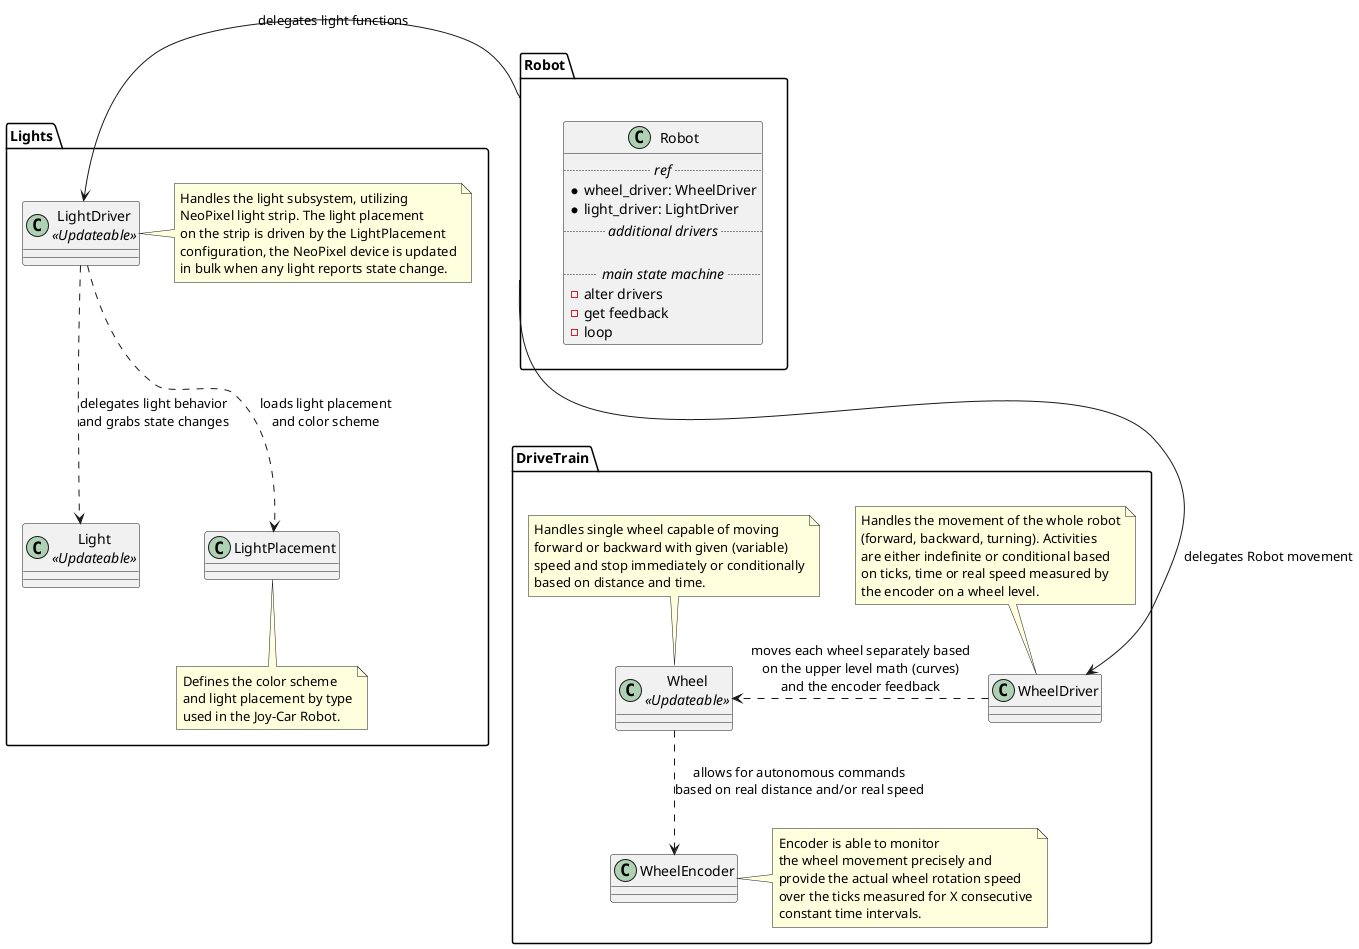 
@startuml

namespace Lights {
    class LightDriver as "LightDriver\n//<<Updateable>>//" {
    }

    note right of LightDriver
        Handles the light subsystem, utilizing
        NeoPixel light strip. The light placement
        on the strip is driven by the LightPlacement
        configuration, the NeoPixel device is updated
        in bulk when any light reports state change.
    end note

    class LightPlacement {
    }

    note bottom of LightPlacement
        Defines the color scheme
        and light placement by type
        used in the Joy-Car Robot.
    end note

    class Light as "Light\n//<<Updateable>>//" {
    }

    LightDriver ..> Light: "delegates light behavior\nand grabs state changes"
    LightDriver ..> LightPlacement: "loads light placement\nand color scheme"
}

namespace DriveTrain {
    class WheelDriver {
    }

    note top of WheelDriver
        Handles the movement of the whole robot
        (forward, backward, turning). Activities
        are either indefinite or conditional based
        on ticks, time or real speed measured by
        the encoder on a wheel level.
    end note

    class Wheel as "Wheel\n//<<Updateable>>//" {
    }

    note top of Wheel
        Handles single wheel capable of moving
        forward or backward with given (variable)
        speed and stop immediately or conditionally
        based on distance and time.
    end note

    class WheelEncoder {
    }

    note right of WheelEncoder
        Encoder is able to monitor
        the wheel movement precisely and
        provide the actual wheel rotation speed
        over the ticks measured for X consecutive
        constant time intervals.
    end note

    WheelDriver .right.> Wheel: "moves each wheel separately based\non the upper level math (curves)\nand the encoder feedback"
    Wheel .down.> WheelEncoder: "allows for autonomous commands\nbased on real distance and/or real speed"
}

namespace Robot {
    class Robot {
        .... //ref// ....
        * wheel_driver: WheelDriver
        * light_driver: LightDriver
        .... //additional drivers// ....

        .... //main state machine// ....
        - alter drivers
        - get feedback
        - loop
    }
}

Robot::Robot -left-> LightDriver: "delegates light functions"
Robot::Robot -down--> WheelDriver: "delegates Robot movement"

@enduml

